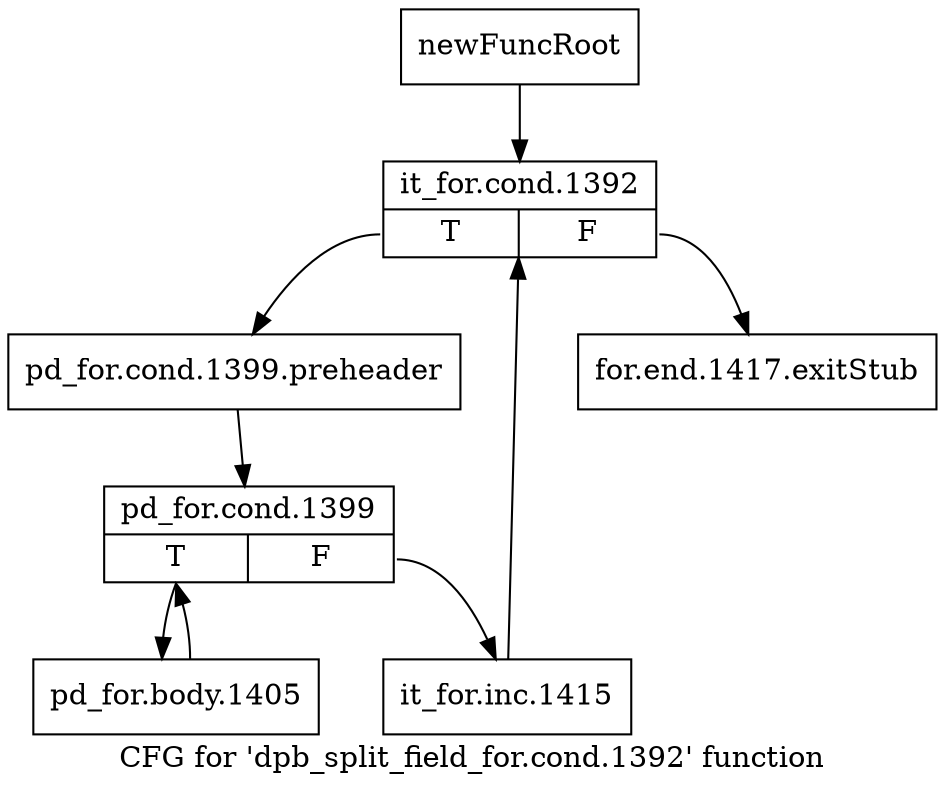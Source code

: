 digraph "CFG for 'dpb_split_field_for.cond.1392' function" {
	label="CFG for 'dpb_split_field_for.cond.1392' function";

	Node0x26f8ee0 [shape=record,label="{newFuncRoot}"];
	Node0x26f8ee0 -> Node0x26f8f80;
	Node0x26f8f30 [shape=record,label="{for.end.1417.exitStub}"];
	Node0x26f8f80 [shape=record,label="{it_for.cond.1392|{<s0>T|<s1>F}}"];
	Node0x26f8f80:s0 -> Node0x26f8fd0;
	Node0x26f8f80:s1 -> Node0x26f8f30;
	Node0x26f8fd0 [shape=record,label="{pd_for.cond.1399.preheader}"];
	Node0x26f8fd0 -> Node0x26f9020;
	Node0x26f9020 [shape=record,label="{pd_for.cond.1399|{<s0>T|<s1>F}}"];
	Node0x26f9020:s0 -> Node0x26f90c0;
	Node0x26f9020:s1 -> Node0x26f9070;
	Node0x26f9070 [shape=record,label="{it_for.inc.1415}"];
	Node0x26f9070 -> Node0x26f8f80;
	Node0x26f90c0 [shape=record,label="{pd_for.body.1405}"];
	Node0x26f90c0 -> Node0x26f9020;
}
